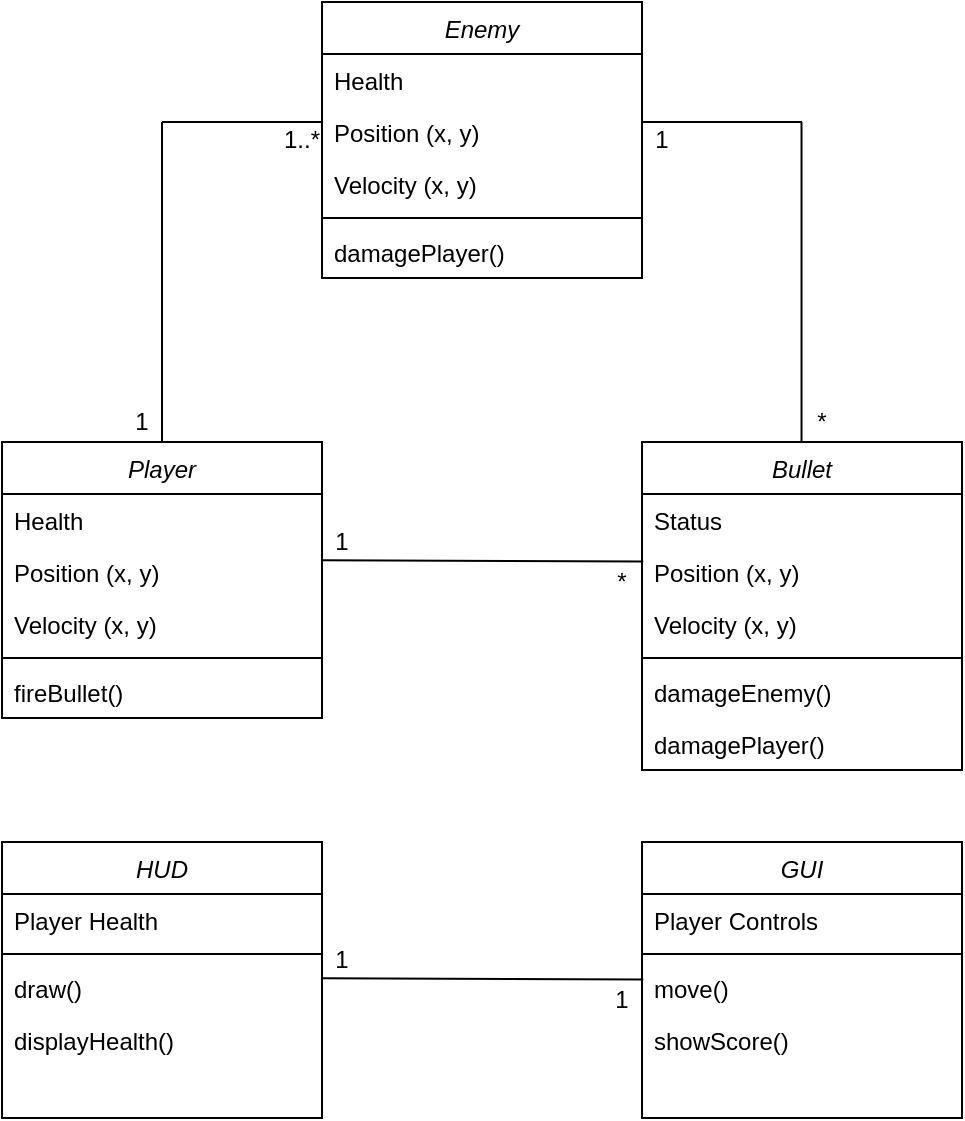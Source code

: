 <mxfile version="13.9.6" type="device"><diagram id="C5RBs43oDa-KdzZeNtuy" name="Page-1"><mxGraphModel dx="981" dy="508" grid="1" gridSize="10" guides="1" tooltips="1" connect="1" arrows="1" fold="1" page="1" pageScale="1" pageWidth="827" pageHeight="1169" math="0" shadow="0"><root><mxCell id="WIyWlLk6GJQsqaUBKTNV-0"/><mxCell id="WIyWlLk6GJQsqaUBKTNV-1" parent="WIyWlLk6GJQsqaUBKTNV-0"/><mxCell id="zkfFHV4jXpPFQw0GAbJ--0" value="Player" style="swimlane;fontStyle=2;align=center;verticalAlign=top;childLayout=stackLayout;horizontal=1;startSize=26;horizontalStack=0;resizeParent=1;resizeLast=0;collapsible=1;marginBottom=0;rounded=0;shadow=0;strokeWidth=1;" parent="WIyWlLk6GJQsqaUBKTNV-1" vertex="1"><mxGeometry x="80" y="280" width="160" height="138" as="geometry"><mxRectangle x="230" y="140" width="160" height="26" as="alternateBounds"/></mxGeometry></mxCell><mxCell id="zkfFHV4jXpPFQw0GAbJ--1" value="Health" style="text;align=left;verticalAlign=top;spacingLeft=4;spacingRight=4;overflow=hidden;rotatable=0;points=[[0,0.5],[1,0.5]];portConstraint=eastwest;" parent="zkfFHV4jXpPFQw0GAbJ--0" vertex="1"><mxGeometry y="26" width="160" height="26" as="geometry"/></mxCell><mxCell id="zkfFHV4jXpPFQw0GAbJ--2" value="Position (x, y)" style="text;align=left;verticalAlign=top;spacingLeft=4;spacingRight=4;overflow=hidden;rotatable=0;points=[[0,0.5],[1,0.5]];portConstraint=eastwest;rounded=0;shadow=0;html=0;" parent="zkfFHV4jXpPFQw0GAbJ--0" vertex="1"><mxGeometry y="52" width="160" height="26" as="geometry"/></mxCell><mxCell id="zkfFHV4jXpPFQw0GAbJ--3" value="Velocity (x, y)" style="text;align=left;verticalAlign=top;spacingLeft=4;spacingRight=4;overflow=hidden;rotatable=0;points=[[0,0.5],[1,0.5]];portConstraint=eastwest;rounded=0;shadow=0;html=0;" parent="zkfFHV4jXpPFQw0GAbJ--0" vertex="1"><mxGeometry y="78" width="160" height="26" as="geometry"/></mxCell><mxCell id="zkfFHV4jXpPFQw0GAbJ--4" value="" style="line;html=1;strokeWidth=1;align=left;verticalAlign=middle;spacingTop=-1;spacingLeft=3;spacingRight=3;rotatable=0;labelPosition=right;points=[];portConstraint=eastwest;" parent="zkfFHV4jXpPFQw0GAbJ--0" vertex="1"><mxGeometry y="104" width="160" height="8" as="geometry"/></mxCell><mxCell id="zkfFHV4jXpPFQw0GAbJ--5" value="fireBullet()" style="text;align=left;verticalAlign=top;spacingLeft=4;spacingRight=4;overflow=hidden;rotatable=0;points=[[0,0.5],[1,0.5]];portConstraint=eastwest;" parent="zkfFHV4jXpPFQw0GAbJ--0" vertex="1"><mxGeometry y="112" width="160" height="26" as="geometry"/></mxCell><mxCell id="ackYJlueAzZiczDdojL0-1" value="Bullet" style="swimlane;fontStyle=2;align=center;verticalAlign=top;childLayout=stackLayout;horizontal=1;startSize=26;horizontalStack=0;resizeParent=1;resizeLast=0;collapsible=1;marginBottom=0;rounded=0;shadow=0;strokeWidth=1;" parent="WIyWlLk6GJQsqaUBKTNV-1" vertex="1"><mxGeometry x="400" y="280" width="160" height="164" as="geometry"><mxRectangle x="230" y="140" width="160" height="26" as="alternateBounds"/></mxGeometry></mxCell><mxCell id="ackYJlueAzZiczDdojL0-2" value="Status" style="text;align=left;verticalAlign=top;spacingLeft=4;spacingRight=4;overflow=hidden;rotatable=0;points=[[0,0.5],[1,0.5]];portConstraint=eastwest;" parent="ackYJlueAzZiczDdojL0-1" vertex="1"><mxGeometry y="26" width="160" height="26" as="geometry"/></mxCell><mxCell id="ackYJlueAzZiczDdojL0-3" value="Position (x, y)" style="text;align=left;verticalAlign=top;spacingLeft=4;spacingRight=4;overflow=hidden;rotatable=0;points=[[0,0.5],[1,0.5]];portConstraint=eastwest;rounded=0;shadow=0;html=0;" parent="ackYJlueAzZiczDdojL0-1" vertex="1"><mxGeometry y="52" width="160" height="26" as="geometry"/></mxCell><mxCell id="ackYJlueAzZiczDdojL0-4" value="Velocity (x, y)" style="text;align=left;verticalAlign=top;spacingLeft=4;spacingRight=4;overflow=hidden;rotatable=0;points=[[0,0.5],[1,0.5]];portConstraint=eastwest;rounded=0;shadow=0;html=0;" parent="ackYJlueAzZiczDdojL0-1" vertex="1"><mxGeometry y="78" width="160" height="26" as="geometry"/></mxCell><mxCell id="ackYJlueAzZiczDdojL0-5" value="" style="line;html=1;strokeWidth=1;align=left;verticalAlign=middle;spacingTop=-1;spacingLeft=3;spacingRight=3;rotatable=0;labelPosition=right;points=[];portConstraint=eastwest;" parent="ackYJlueAzZiczDdojL0-1" vertex="1"><mxGeometry y="104" width="160" height="8" as="geometry"/></mxCell><mxCell id="ackYJlueAzZiczDdojL0-6" value="damageEnemy()" style="text;align=left;verticalAlign=top;spacingLeft=4;spacingRight=4;overflow=hidden;rotatable=0;points=[[0,0.5],[1,0.5]];portConstraint=eastwest;" parent="ackYJlueAzZiczDdojL0-1" vertex="1"><mxGeometry y="112" width="160" height="26" as="geometry"/></mxCell><mxCell id="oGMSLB-qlqwLI2iTHSxJ-0" value="damagePlayer()" style="text;align=left;verticalAlign=top;spacingLeft=4;spacingRight=4;overflow=hidden;rotatable=0;points=[[0,0.5],[1,0.5]];portConstraint=eastwest;" vertex="1" parent="ackYJlueAzZiczDdojL0-1"><mxGeometry y="138" width="160" height="26" as="geometry"/></mxCell><mxCell id="ackYJlueAzZiczDdojL0-7" value="" style="endArrow=none;html=1;exitX=1.001;exitY=0.275;exitDx=0;exitDy=0;exitPerimeter=0;entryX=0.004;entryY=0.297;entryDx=0;entryDy=0;entryPerimeter=0;" parent="WIyWlLk6GJQsqaUBKTNV-1" source="zkfFHV4jXpPFQw0GAbJ--2" target="ackYJlueAzZiczDdojL0-3" edge="1"><mxGeometry width="50" height="50" relative="1" as="geometry"><mxPoint x="430" y="570" as="sourcePoint"/><mxPoint x="480" y="520" as="targetPoint"/></mxGeometry></mxCell><mxCell id="ackYJlueAzZiczDdojL0-10" value="1" style="text;html=1;strokeColor=none;fillColor=none;align=center;verticalAlign=middle;whiteSpace=wrap;rounded=0;" parent="WIyWlLk6GJQsqaUBKTNV-1" vertex="1"><mxGeometry x="240" y="320" width="20" height="20" as="geometry"/></mxCell><mxCell id="ackYJlueAzZiczDdojL0-12" value="*" style="text;html=1;strokeColor=none;fillColor=none;align=center;verticalAlign=middle;whiteSpace=wrap;rounded=0;" parent="WIyWlLk6GJQsqaUBKTNV-1" vertex="1"><mxGeometry x="380" y="340" width="20" height="20" as="geometry"/></mxCell><mxCell id="ackYJlueAzZiczDdojL0-13" value="Enemy" style="swimlane;fontStyle=2;align=center;verticalAlign=top;childLayout=stackLayout;horizontal=1;startSize=26;horizontalStack=0;resizeParent=1;resizeLast=0;collapsible=1;marginBottom=0;rounded=0;shadow=0;strokeWidth=1;" parent="WIyWlLk6GJQsqaUBKTNV-1" vertex="1"><mxGeometry x="240" y="60" width="160" height="138" as="geometry"><mxRectangle x="230" y="140" width="160" height="26" as="alternateBounds"/></mxGeometry></mxCell><mxCell id="ackYJlueAzZiczDdojL0-14" value="Health" style="text;align=left;verticalAlign=top;spacingLeft=4;spacingRight=4;overflow=hidden;rotatable=0;points=[[0,0.5],[1,0.5]];portConstraint=eastwest;" parent="ackYJlueAzZiczDdojL0-13" vertex="1"><mxGeometry y="26" width="160" height="26" as="geometry"/></mxCell><mxCell id="ackYJlueAzZiczDdojL0-15" value="Position (x, y)" style="text;align=left;verticalAlign=top;spacingLeft=4;spacingRight=4;overflow=hidden;rotatable=0;points=[[0,0.5],[1,0.5]];portConstraint=eastwest;rounded=0;shadow=0;html=0;" parent="ackYJlueAzZiczDdojL0-13" vertex="1"><mxGeometry y="52" width="160" height="26" as="geometry"/></mxCell><mxCell id="ackYJlueAzZiczDdojL0-16" value="Velocity (x, y)" style="text;align=left;verticalAlign=top;spacingLeft=4;spacingRight=4;overflow=hidden;rotatable=0;points=[[0,0.5],[1,0.5]];portConstraint=eastwest;rounded=0;shadow=0;html=0;" parent="ackYJlueAzZiczDdojL0-13" vertex="1"><mxGeometry y="78" width="160" height="26" as="geometry"/></mxCell><mxCell id="ackYJlueAzZiczDdojL0-17" value="" style="line;html=1;strokeWidth=1;align=left;verticalAlign=middle;spacingTop=-1;spacingLeft=3;spacingRight=3;rotatable=0;labelPosition=right;points=[];portConstraint=eastwest;" parent="ackYJlueAzZiczDdojL0-13" vertex="1"><mxGeometry y="104" width="160" height="8" as="geometry"/></mxCell><mxCell id="ackYJlueAzZiczDdojL0-18" value="damagePlayer()" style="text;align=left;verticalAlign=top;spacingLeft=4;spacingRight=4;overflow=hidden;rotatable=0;points=[[0,0.5],[1,0.5]];portConstraint=eastwest;" parent="ackYJlueAzZiczDdojL0-13" vertex="1"><mxGeometry y="112" width="160" height="26" as="geometry"/></mxCell><mxCell id="ackYJlueAzZiczDdojL0-19" value="" style="endArrow=none;html=1;exitX=0.5;exitY=0;exitDx=0;exitDy=0;" parent="WIyWlLk6GJQsqaUBKTNV-1" source="zkfFHV4jXpPFQw0GAbJ--0" edge="1"><mxGeometry width="50" height="50" relative="1" as="geometry"><mxPoint x="420" y="190" as="sourcePoint"/><mxPoint x="160" y="120" as="targetPoint"/></mxGeometry></mxCell><mxCell id="ackYJlueAzZiczDdojL0-20" value="" style="endArrow=none;html=1;exitX=0.5;exitY=0;exitDx=0;exitDy=0;" parent="WIyWlLk6GJQsqaUBKTNV-1" edge="1"><mxGeometry width="50" height="50" relative="1" as="geometry"><mxPoint x="479.76" y="280" as="sourcePoint"/><mxPoint x="479.76" y="120.0" as="targetPoint"/></mxGeometry></mxCell><mxCell id="ackYJlueAzZiczDdojL0-21" value="" style="endArrow=none;html=1;entryX=0;entryY=0.308;entryDx=0;entryDy=0;entryPerimeter=0;" parent="WIyWlLk6GJQsqaUBKTNV-1" target="ackYJlueAzZiczDdojL0-15" edge="1"><mxGeometry width="50" height="50" relative="1" as="geometry"><mxPoint x="160" y="120" as="sourcePoint"/><mxPoint x="420" y="230" as="targetPoint"/></mxGeometry></mxCell><mxCell id="ackYJlueAzZiczDdojL0-22" value="" style="endArrow=none;html=1;entryX=0;entryY=0.308;entryDx=0;entryDy=0;entryPerimeter=0;" parent="WIyWlLk6GJQsqaUBKTNV-1" edge="1"><mxGeometry width="50" height="50" relative="1" as="geometry"><mxPoint x="400" y="120.0" as="sourcePoint"/><mxPoint x="480" y="120.008" as="targetPoint"/></mxGeometry></mxCell><mxCell id="ackYJlueAzZiczDdojL0-23" value="1" style="text;html=1;strokeColor=none;fillColor=none;align=center;verticalAlign=middle;whiteSpace=wrap;rounded=0;" parent="WIyWlLk6GJQsqaUBKTNV-1" vertex="1"><mxGeometry x="140" y="260" width="20" height="20" as="geometry"/></mxCell><mxCell id="ackYJlueAzZiczDdojL0-25" value="1..*" style="text;html=1;strokeColor=none;fillColor=none;align=center;verticalAlign=middle;whiteSpace=wrap;rounded=0;" parent="WIyWlLk6GJQsqaUBKTNV-1" vertex="1"><mxGeometry x="220" y="119" width="20" height="20" as="geometry"/></mxCell><mxCell id="ackYJlueAzZiczDdojL0-26" value="HUD" style="swimlane;fontStyle=2;align=center;verticalAlign=top;childLayout=stackLayout;horizontal=1;startSize=26;horizontalStack=0;resizeParent=1;resizeLast=0;collapsible=1;marginBottom=0;rounded=0;shadow=0;strokeWidth=1;" parent="WIyWlLk6GJQsqaUBKTNV-1" vertex="1"><mxGeometry x="80" y="480" width="160" height="138" as="geometry"><mxRectangle x="230" y="140" width="160" height="26" as="alternateBounds"/></mxGeometry></mxCell><mxCell id="ackYJlueAzZiczDdojL0-29" value="Player Health" style="text;align=left;verticalAlign=top;spacingLeft=4;spacingRight=4;overflow=hidden;rotatable=0;points=[[0,0.5],[1,0.5]];portConstraint=eastwest;rounded=0;shadow=0;html=0;" parent="ackYJlueAzZiczDdojL0-26" vertex="1"><mxGeometry y="26" width="160" height="26" as="geometry"/></mxCell><mxCell id="ackYJlueAzZiczDdojL0-30" value="" style="line;html=1;strokeWidth=1;align=left;verticalAlign=middle;spacingTop=-1;spacingLeft=3;spacingRight=3;rotatable=0;labelPosition=right;points=[];portConstraint=eastwest;" parent="ackYJlueAzZiczDdojL0-26" vertex="1"><mxGeometry y="52" width="160" height="8" as="geometry"/></mxCell><mxCell id="ackYJlueAzZiczDdojL0-31" value="draw()" style="text;align=left;verticalAlign=top;spacingLeft=4;spacingRight=4;overflow=hidden;rotatable=0;points=[[0,0.5],[1,0.5]];portConstraint=eastwest;" parent="ackYJlueAzZiczDdojL0-26" vertex="1"><mxGeometry y="60" width="160" height="26" as="geometry"/></mxCell><mxCell id="ackYJlueAzZiczDdojL0-37" value="displayHealth()" style="text;align=left;verticalAlign=top;spacingLeft=4;spacingRight=4;overflow=hidden;rotatable=0;points=[[0,0.5],[1,0.5]];portConstraint=eastwest;" parent="ackYJlueAzZiczDdojL0-26" vertex="1"><mxGeometry y="86" width="160" height="26" as="geometry"/></mxCell><mxCell id="ackYJlueAzZiczDdojL0-38" value="GUI" style="swimlane;fontStyle=2;align=center;verticalAlign=top;childLayout=stackLayout;horizontal=1;startSize=26;horizontalStack=0;resizeParent=1;resizeLast=0;collapsible=1;marginBottom=0;rounded=0;shadow=0;strokeWidth=1;" parent="WIyWlLk6GJQsqaUBKTNV-1" vertex="1"><mxGeometry x="400" y="480" width="160" height="138" as="geometry"><mxRectangle x="230" y="140" width="160" height="26" as="alternateBounds"/></mxGeometry></mxCell><mxCell id="ackYJlueAzZiczDdojL0-39" value="Player Controls" style="text;align=left;verticalAlign=top;spacingLeft=4;spacingRight=4;overflow=hidden;rotatable=0;points=[[0,0.5],[1,0.5]];portConstraint=eastwest;rounded=0;shadow=0;html=0;" parent="ackYJlueAzZiczDdojL0-38" vertex="1"><mxGeometry y="26" width="160" height="26" as="geometry"/></mxCell><mxCell id="ackYJlueAzZiczDdojL0-40" value="" style="line;html=1;strokeWidth=1;align=left;verticalAlign=middle;spacingTop=-1;spacingLeft=3;spacingRight=3;rotatable=0;labelPosition=right;points=[];portConstraint=eastwest;" parent="ackYJlueAzZiczDdojL0-38" vertex="1"><mxGeometry y="52" width="160" height="8" as="geometry"/></mxCell><mxCell id="ackYJlueAzZiczDdojL0-41" value="move()" style="text;align=left;verticalAlign=top;spacingLeft=4;spacingRight=4;overflow=hidden;rotatable=0;points=[[0,0.5],[1,0.5]];portConstraint=eastwest;" parent="ackYJlueAzZiczDdojL0-38" vertex="1"><mxGeometry y="60" width="160" height="26" as="geometry"/></mxCell><mxCell id="ackYJlueAzZiczDdojL0-42" value="showScore()" style="text;align=left;verticalAlign=top;spacingLeft=4;spacingRight=4;overflow=hidden;rotatable=0;points=[[0,0.5],[1,0.5]];portConstraint=eastwest;" parent="ackYJlueAzZiczDdojL0-38" vertex="1"><mxGeometry y="86" width="160" height="26" as="geometry"/></mxCell><mxCell id="ackYJlueAzZiczDdojL0-43" value="" style="endArrow=none;html=1;exitX=1.001;exitY=0.275;exitDx=0;exitDy=0;exitPerimeter=0;entryX=0.004;entryY=0.297;entryDx=0;entryDy=0;entryPerimeter=0;" parent="WIyWlLk6GJQsqaUBKTNV-1" edge="1"><mxGeometry width="50" height="50" relative="1" as="geometry"><mxPoint x="240.16" y="548.15" as="sourcePoint"/><mxPoint x="400.64" y="548.722" as="targetPoint"/></mxGeometry></mxCell><mxCell id="ackYJlueAzZiczDdojL0-44" value="1" style="text;html=1;strokeColor=none;fillColor=none;align=center;verticalAlign=middle;whiteSpace=wrap;rounded=0;" parent="WIyWlLk6GJQsqaUBKTNV-1" vertex="1"><mxGeometry x="240" y="529" width="20" height="20" as="geometry"/></mxCell><mxCell id="ackYJlueAzZiczDdojL0-45" value="1" style="text;html=1;strokeColor=none;fillColor=none;align=center;verticalAlign=middle;whiteSpace=wrap;rounded=0;" parent="WIyWlLk6GJQsqaUBKTNV-1" vertex="1"><mxGeometry x="380" y="549" width="20" height="20" as="geometry"/></mxCell><mxCell id="oGMSLB-qlqwLI2iTHSxJ-1" value="1" style="text;html=1;strokeColor=none;fillColor=none;align=center;verticalAlign=middle;whiteSpace=wrap;rounded=0;" vertex="1" parent="WIyWlLk6GJQsqaUBKTNV-1"><mxGeometry x="400" y="119" width="20" height="20" as="geometry"/></mxCell><mxCell id="oGMSLB-qlqwLI2iTHSxJ-2" value="*" style="text;html=1;strokeColor=none;fillColor=none;align=center;verticalAlign=middle;whiteSpace=wrap;rounded=0;" vertex="1" parent="WIyWlLk6GJQsqaUBKTNV-1"><mxGeometry x="480" y="260" width="20" height="20" as="geometry"/></mxCell></root></mxGraphModel></diagram></mxfile>